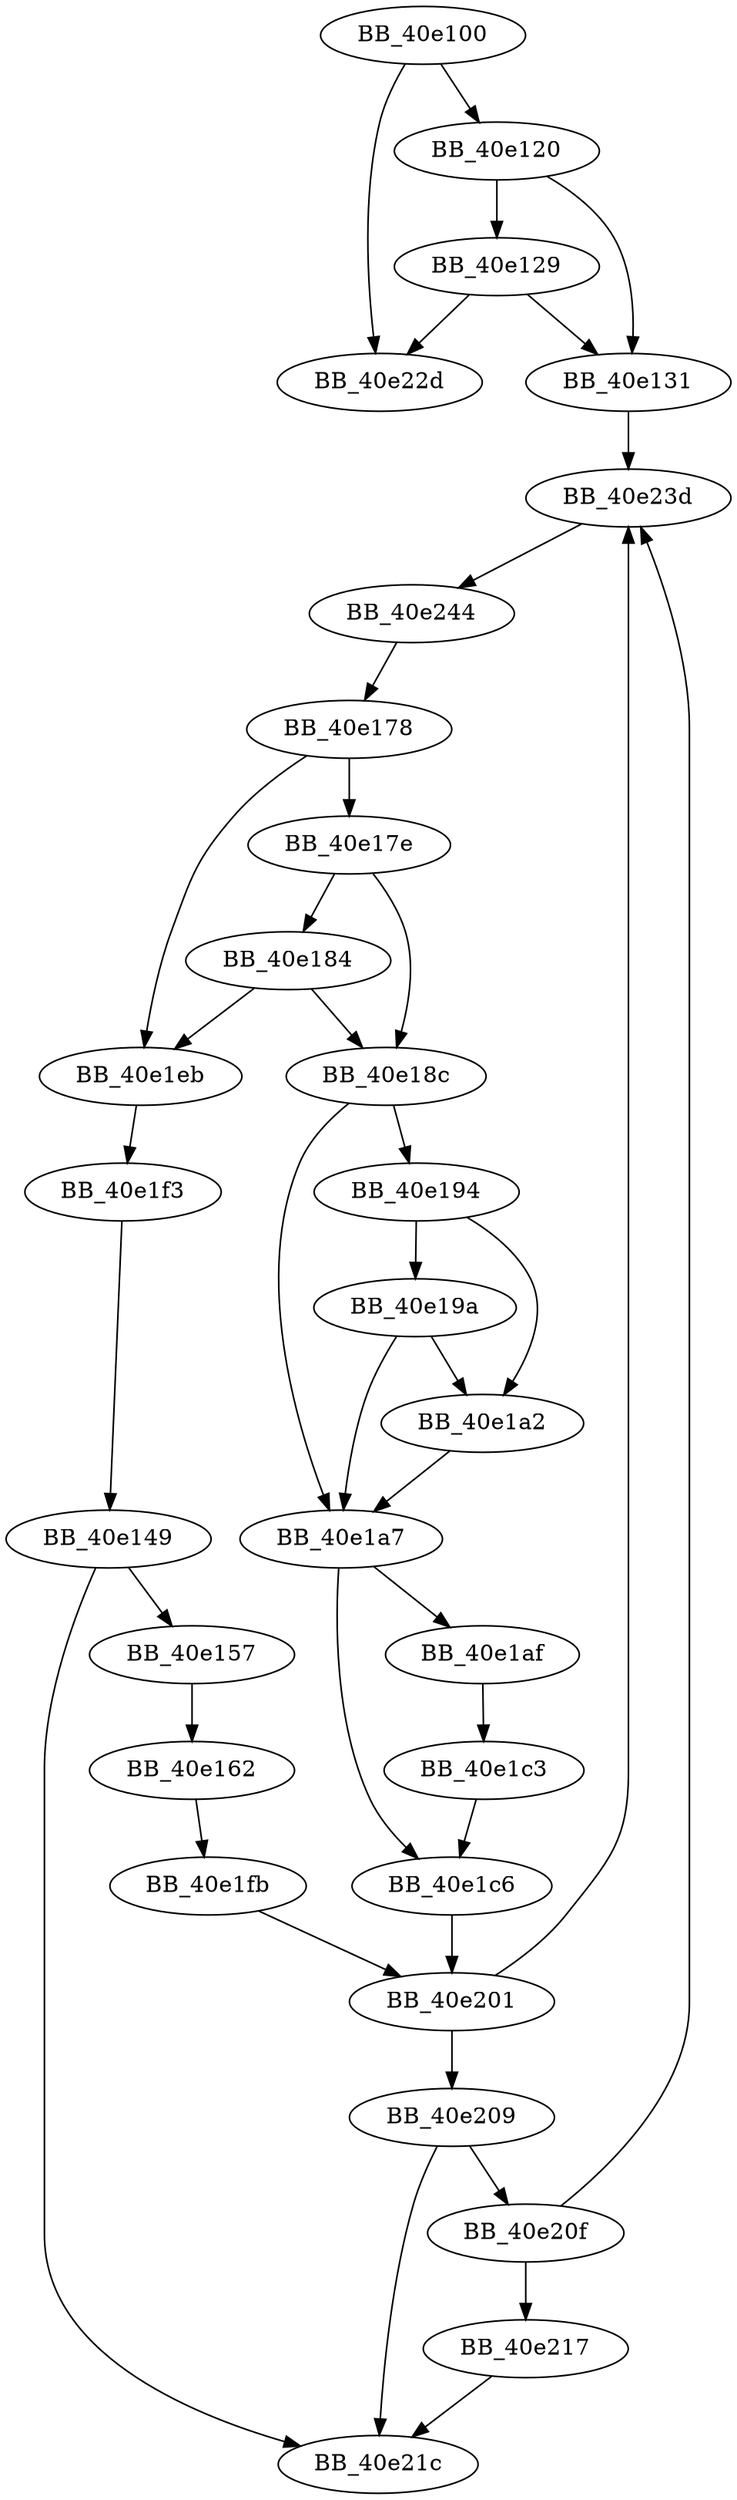 DiGraph sub_40E100{
BB_40e100->BB_40e120
BB_40e100->BB_40e22d
BB_40e120->BB_40e129
BB_40e120->BB_40e131
BB_40e129->BB_40e131
BB_40e129->BB_40e22d
BB_40e131->BB_40e23d
BB_40e149->BB_40e157
BB_40e149->BB_40e21c
BB_40e157->BB_40e162
BB_40e162->BB_40e1fb
BB_40e178->BB_40e17e
BB_40e178->BB_40e1eb
BB_40e17e->BB_40e184
BB_40e17e->BB_40e18c
BB_40e184->BB_40e18c
BB_40e184->BB_40e1eb
BB_40e18c->BB_40e194
BB_40e18c->BB_40e1a7
BB_40e194->BB_40e19a
BB_40e194->BB_40e1a2
BB_40e19a->BB_40e1a2
BB_40e19a->BB_40e1a7
BB_40e1a2->BB_40e1a7
BB_40e1a7->BB_40e1af
BB_40e1a7->BB_40e1c6
BB_40e1af->BB_40e1c3
BB_40e1c3->BB_40e1c6
BB_40e1c6->BB_40e201
BB_40e1eb->BB_40e1f3
BB_40e1f3->BB_40e149
BB_40e1fb->BB_40e201
BB_40e201->BB_40e209
BB_40e201->BB_40e23d
BB_40e209->BB_40e20f
BB_40e209->BB_40e21c
BB_40e20f->BB_40e217
BB_40e20f->BB_40e23d
BB_40e217->BB_40e21c
BB_40e23d->BB_40e244
BB_40e244->BB_40e178
}
